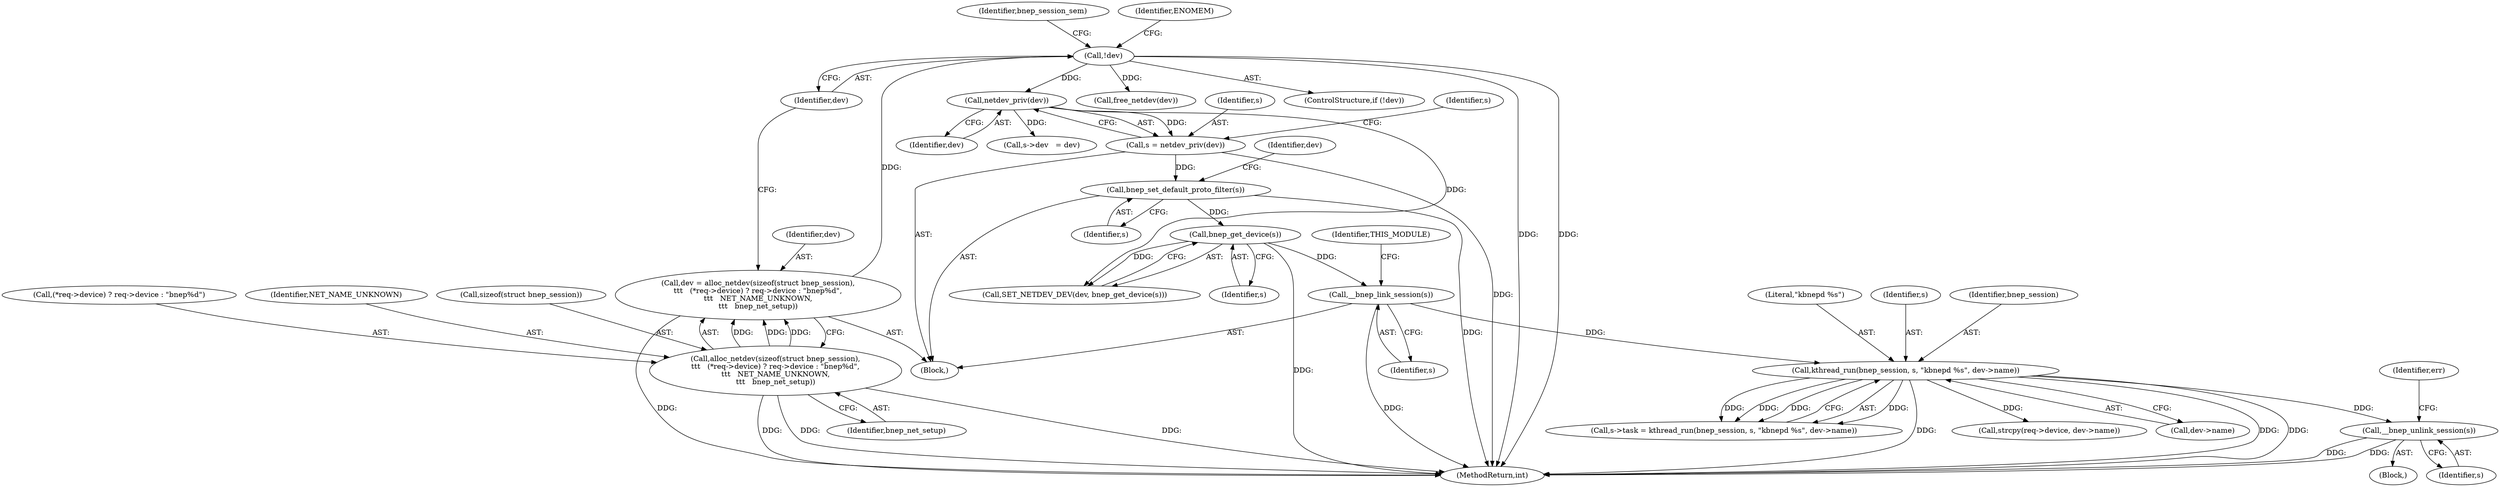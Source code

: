 digraph "0_linux_71bb99a02b32b4cc4265118e85f6035ca72923f0@API" {
"1000307" [label="(Call,__bnep_unlink_session(s))"];
"1000290" [label="(Call,kthread_run(bnep_session, s, \"kbnepd %s\", dev->name))"];
"1000282" [label="(Call,__bnep_link_session(s))"];
"1000269" [label="(Call,bnep_get_device(s))"];
"1000265" [label="(Call,bnep_set_default_proto_filter(s))"];
"1000193" [label="(Call,s = netdev_priv(dev))"];
"1000195" [label="(Call,netdev_priv(dev))"];
"1000167" [label="(Call,!dev)"];
"1000150" [label="(Call,dev = alloc_netdev(sizeof(struct bnep_session),\n\t\t\t   (*req->device) ? req->device : \"bnep%d\",\n\t\t\t   NET_NAME_UNKNOWN,\n\t\t\t   bnep_net_setup))"];
"1000152" [label="(Call,alloc_netdev(sizeof(struct bnep_session),\n\t\t\t   (*req->device) ? req->device : \"bnep%d\",\n\t\t\t   NET_NAME_UNKNOWN,\n\t\t\t   bnep_net_setup))"];
"1000290" [label="(Call,kthread_run(bnep_session, s, \"kbnepd %s\", dev->name))"];
"1000268" [label="(Identifier,dev)"];
"1000270" [label="(Identifier,s)"];
"1000283" [label="(Identifier,s)"];
"1000302" [label="(Block,)"];
"1000286" [label="(Call,s->task = kthread_run(bnep_session, s, \"kbnepd %s\", dev->name))"];
"1000332" [label="(Call,free_netdev(dev))"];
"1000165" [label="(Identifier,bnep_net_setup)"];
"1000193" [label="(Call,s = netdev_priv(dev))"];
"1000285" [label="(Identifier,THIS_MODULE)"];
"1000265" [label="(Call,bnep_set_default_proto_filter(s))"];
"1000150" [label="(Call,dev = alloc_netdev(sizeof(struct bnep_session),\n\t\t\t   (*req->device) ? req->device : \"bnep%d\",\n\t\t\t   NET_NAME_UNKNOWN,\n\t\t\t   bnep_net_setup))"];
"1000282" [label="(Call,__bnep_link_session(s))"];
"1000319" [label="(Call,strcpy(req->device, dev->name))"];
"1000155" [label="(Call,(*req->device) ? req->device : \"bnep%d\")"];
"1000164" [label="(Identifier,NET_NAME_UNKNOWN)"];
"1000168" [label="(Identifier,dev)"];
"1000269" [label="(Call,bnep_get_device(s))"];
"1000166" [label="(ControlStructure,if (!dev))"];
"1000152" [label="(Call,alloc_netdev(sizeof(struct bnep_session),\n\t\t\t   (*req->device) ? req->device : \"bnep%d\",\n\t\t\t   NET_NAME_UNKNOWN,\n\t\t\t   bnep_net_setup))"];
"1000294" [label="(Call,dev->name)"];
"1000293" [label="(Literal,\"kbnepd %s\")"];
"1000194" [label="(Identifier,s)"];
"1000292" [label="(Identifier,s)"];
"1000167" [label="(Call,!dev)"];
"1000108" [label="(Block,)"];
"1000195" [label="(Call,netdev_priv(dev))"];
"1000196" [label="(Identifier,dev)"];
"1000174" [label="(Identifier,bnep_session_sem)"];
"1000225" [label="(Call,s->dev   = dev)"];
"1000308" [label="(Identifier,s)"];
"1000307" [label="(Call,__bnep_unlink_session(s))"];
"1000267" [label="(Call,SET_NETDEV_DEV(dev, bnep_get_device(s)))"];
"1000153" [label="(Call,sizeof(struct bnep_session))"];
"1000171" [label="(Identifier,ENOMEM)"];
"1000291" [label="(Identifier,bnep_session)"];
"1000151" [label="(Identifier,dev)"];
"1000310" [label="(Identifier,err)"];
"1000200" [label="(Identifier,s)"];
"1000336" [label="(MethodReturn,int)"];
"1000266" [label="(Identifier,s)"];
"1000307" -> "1000302"  [label="AST: "];
"1000307" -> "1000308"  [label="CFG: "];
"1000308" -> "1000307"  [label="AST: "];
"1000310" -> "1000307"  [label="CFG: "];
"1000307" -> "1000336"  [label="DDG: "];
"1000307" -> "1000336"  [label="DDG: "];
"1000290" -> "1000307"  [label="DDG: "];
"1000290" -> "1000286"  [label="AST: "];
"1000290" -> "1000294"  [label="CFG: "];
"1000291" -> "1000290"  [label="AST: "];
"1000292" -> "1000290"  [label="AST: "];
"1000293" -> "1000290"  [label="AST: "];
"1000294" -> "1000290"  [label="AST: "];
"1000286" -> "1000290"  [label="CFG: "];
"1000290" -> "1000336"  [label="DDG: "];
"1000290" -> "1000336"  [label="DDG: "];
"1000290" -> "1000336"  [label="DDG: "];
"1000290" -> "1000286"  [label="DDG: "];
"1000290" -> "1000286"  [label="DDG: "];
"1000290" -> "1000286"  [label="DDG: "];
"1000290" -> "1000286"  [label="DDG: "];
"1000282" -> "1000290"  [label="DDG: "];
"1000290" -> "1000319"  [label="DDG: "];
"1000282" -> "1000108"  [label="AST: "];
"1000282" -> "1000283"  [label="CFG: "];
"1000283" -> "1000282"  [label="AST: "];
"1000285" -> "1000282"  [label="CFG: "];
"1000282" -> "1000336"  [label="DDG: "];
"1000269" -> "1000282"  [label="DDG: "];
"1000269" -> "1000267"  [label="AST: "];
"1000269" -> "1000270"  [label="CFG: "];
"1000270" -> "1000269"  [label="AST: "];
"1000267" -> "1000269"  [label="CFG: "];
"1000269" -> "1000336"  [label="DDG: "];
"1000269" -> "1000267"  [label="DDG: "];
"1000265" -> "1000269"  [label="DDG: "];
"1000265" -> "1000108"  [label="AST: "];
"1000265" -> "1000266"  [label="CFG: "];
"1000266" -> "1000265"  [label="AST: "];
"1000268" -> "1000265"  [label="CFG: "];
"1000265" -> "1000336"  [label="DDG: "];
"1000193" -> "1000265"  [label="DDG: "];
"1000193" -> "1000108"  [label="AST: "];
"1000193" -> "1000195"  [label="CFG: "];
"1000194" -> "1000193"  [label="AST: "];
"1000195" -> "1000193"  [label="AST: "];
"1000200" -> "1000193"  [label="CFG: "];
"1000193" -> "1000336"  [label="DDG: "];
"1000195" -> "1000193"  [label="DDG: "];
"1000195" -> "1000196"  [label="CFG: "];
"1000196" -> "1000195"  [label="AST: "];
"1000167" -> "1000195"  [label="DDG: "];
"1000195" -> "1000225"  [label="DDG: "];
"1000195" -> "1000267"  [label="DDG: "];
"1000167" -> "1000166"  [label="AST: "];
"1000167" -> "1000168"  [label="CFG: "];
"1000168" -> "1000167"  [label="AST: "];
"1000171" -> "1000167"  [label="CFG: "];
"1000174" -> "1000167"  [label="CFG: "];
"1000167" -> "1000336"  [label="DDG: "];
"1000167" -> "1000336"  [label="DDG: "];
"1000150" -> "1000167"  [label="DDG: "];
"1000167" -> "1000332"  [label="DDG: "];
"1000150" -> "1000108"  [label="AST: "];
"1000150" -> "1000152"  [label="CFG: "];
"1000151" -> "1000150"  [label="AST: "];
"1000152" -> "1000150"  [label="AST: "];
"1000168" -> "1000150"  [label="CFG: "];
"1000150" -> "1000336"  [label="DDG: "];
"1000152" -> "1000150"  [label="DDG: "];
"1000152" -> "1000150"  [label="DDG: "];
"1000152" -> "1000150"  [label="DDG: "];
"1000152" -> "1000165"  [label="CFG: "];
"1000153" -> "1000152"  [label="AST: "];
"1000155" -> "1000152"  [label="AST: "];
"1000164" -> "1000152"  [label="AST: "];
"1000165" -> "1000152"  [label="AST: "];
"1000152" -> "1000336"  [label="DDG: "];
"1000152" -> "1000336"  [label="DDG: "];
"1000152" -> "1000336"  [label="DDG: "];
}
